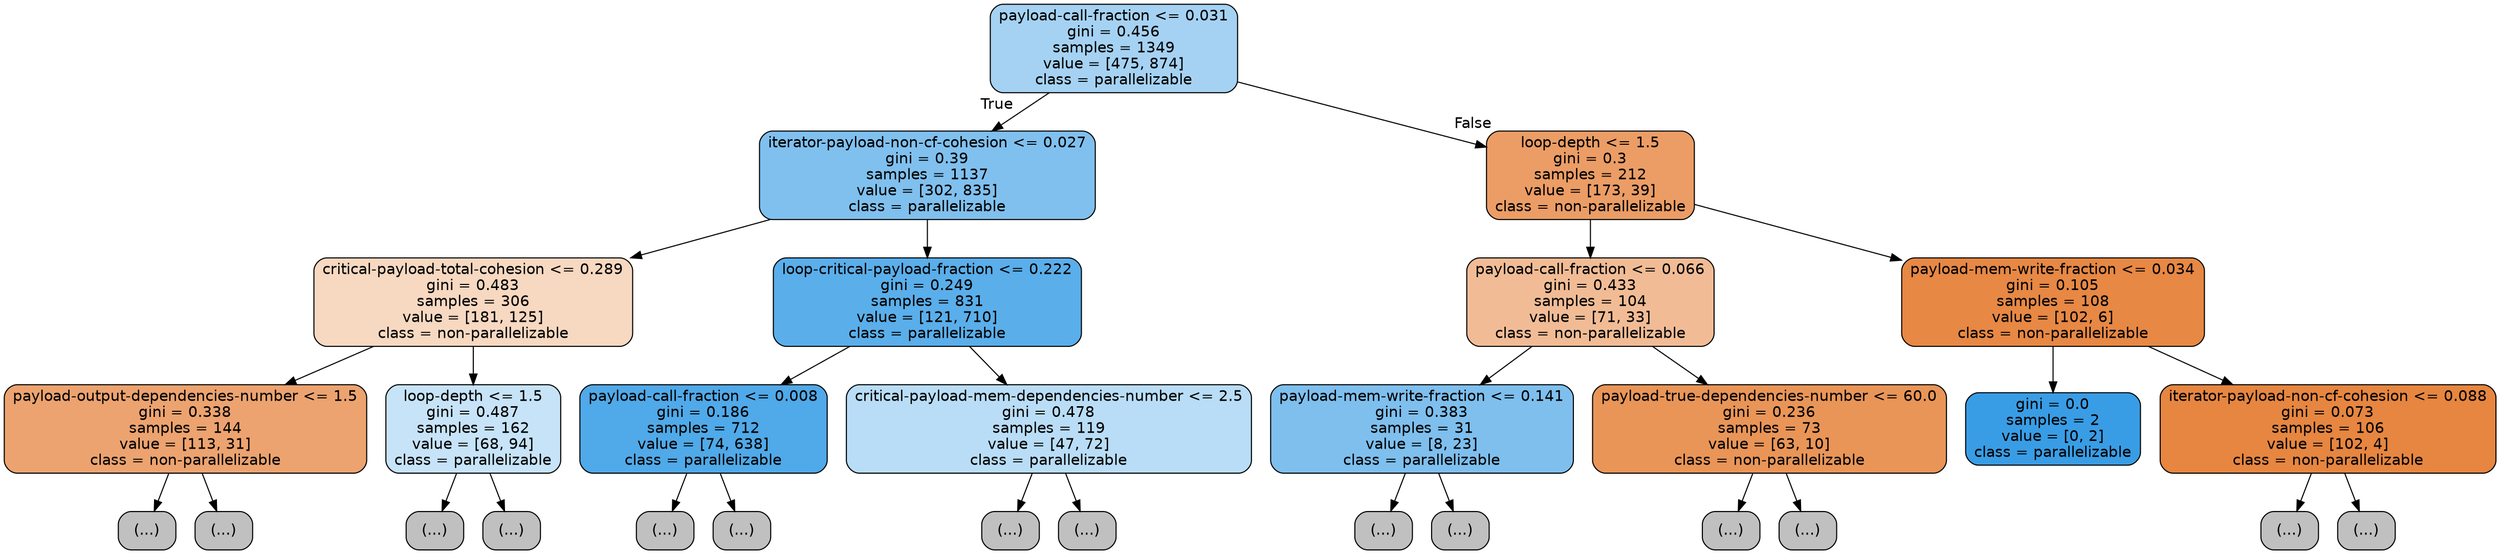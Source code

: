 digraph Tree {
node [shape=box, style="filled, rounded", color="black", fontname=helvetica] ;
edge [fontname=helvetica] ;
0 [label="payload-call-fraction <= 0.031\ngini = 0.456\nsamples = 1349\nvalue = [475, 874]\nclass = parallelizable", fillcolor="#399de574"] ;
1 [label="iterator-payload-non-cf-cohesion <= 0.027\ngini = 0.39\nsamples = 1137\nvalue = [302, 835]\nclass = parallelizable", fillcolor="#399de5a3"] ;
0 -> 1 [labeldistance=2.5, labelangle=45, headlabel="True"] ;
2 [label="critical-payload-total-cohesion <= 0.289\ngini = 0.483\nsamples = 306\nvalue = [181, 125]\nclass = non-parallelizable", fillcolor="#e581394f"] ;
1 -> 2 ;
3 [label="payload-output-dependencies-number <= 1.5\ngini = 0.338\nsamples = 144\nvalue = [113, 31]\nclass = non-parallelizable", fillcolor="#e58139b9"] ;
2 -> 3 ;
4 [label="(...)", fillcolor="#C0C0C0"] ;
3 -> 4 ;
25 [label="(...)", fillcolor="#C0C0C0"] ;
3 -> 25 ;
36 [label="loop-depth <= 1.5\ngini = 0.487\nsamples = 162\nvalue = [68, 94]\nclass = parallelizable", fillcolor="#399de547"] ;
2 -> 36 ;
37 [label="(...)", fillcolor="#C0C0C0"] ;
36 -> 37 ;
42 [label="(...)", fillcolor="#C0C0C0"] ;
36 -> 42 ;
71 [label="loop-critical-payload-fraction <= 0.222\ngini = 0.249\nsamples = 831\nvalue = [121, 710]\nclass = parallelizable", fillcolor="#399de5d4"] ;
1 -> 71 ;
72 [label="payload-call-fraction <= 0.008\ngini = 0.186\nsamples = 712\nvalue = [74, 638]\nclass = parallelizable", fillcolor="#399de5e1"] ;
71 -> 72 ;
73 [label="(...)", fillcolor="#C0C0C0"] ;
72 -> 73 ;
182 [label="(...)", fillcolor="#C0C0C0"] ;
72 -> 182 ;
189 [label="critical-payload-mem-dependencies-number <= 2.5\ngini = 0.478\nsamples = 119\nvalue = [47, 72]\nclass = parallelizable", fillcolor="#399de559"] ;
71 -> 189 ;
190 [label="(...)", fillcolor="#C0C0C0"] ;
189 -> 190 ;
209 [label="(...)", fillcolor="#C0C0C0"] ;
189 -> 209 ;
240 [label="loop-depth <= 1.5\ngini = 0.3\nsamples = 212\nvalue = [173, 39]\nclass = non-parallelizable", fillcolor="#e58139c6"] ;
0 -> 240 [labeldistance=2.5, labelangle=-45, headlabel="False"] ;
241 [label="payload-call-fraction <= 0.066\ngini = 0.433\nsamples = 104\nvalue = [71, 33]\nclass = non-parallelizable", fillcolor="#e5813988"] ;
240 -> 241 ;
242 [label="payload-mem-write-fraction <= 0.141\ngini = 0.383\nsamples = 31\nvalue = [8, 23]\nclass = parallelizable", fillcolor="#399de5a6"] ;
241 -> 242 ;
243 [label="(...)", fillcolor="#C0C0C0"] ;
242 -> 243 ;
256 [label="(...)", fillcolor="#C0C0C0"] ;
242 -> 256 ;
257 [label="payload-true-dependencies-number <= 60.0\ngini = 0.236\nsamples = 73\nvalue = [63, 10]\nclass = non-parallelizable", fillcolor="#e58139d7"] ;
241 -> 257 ;
258 [label="(...)", fillcolor="#C0C0C0"] ;
257 -> 258 ;
271 [label="(...)", fillcolor="#C0C0C0"] ;
257 -> 271 ;
274 [label="payload-mem-write-fraction <= 0.034\ngini = 0.105\nsamples = 108\nvalue = [102, 6]\nclass = non-parallelizable", fillcolor="#e58139f0"] ;
240 -> 274 ;
275 [label="gini = 0.0\nsamples = 2\nvalue = [0, 2]\nclass = parallelizable", fillcolor="#399de5ff"] ;
274 -> 275 ;
276 [label="iterator-payload-non-cf-cohesion <= 0.088\ngini = 0.073\nsamples = 106\nvalue = [102, 4]\nclass = non-parallelizable", fillcolor="#e58139f5"] ;
274 -> 276 ;
277 [label="(...)", fillcolor="#C0C0C0"] ;
276 -> 277 ;
282 [label="(...)", fillcolor="#C0C0C0"] ;
276 -> 282 ;
}